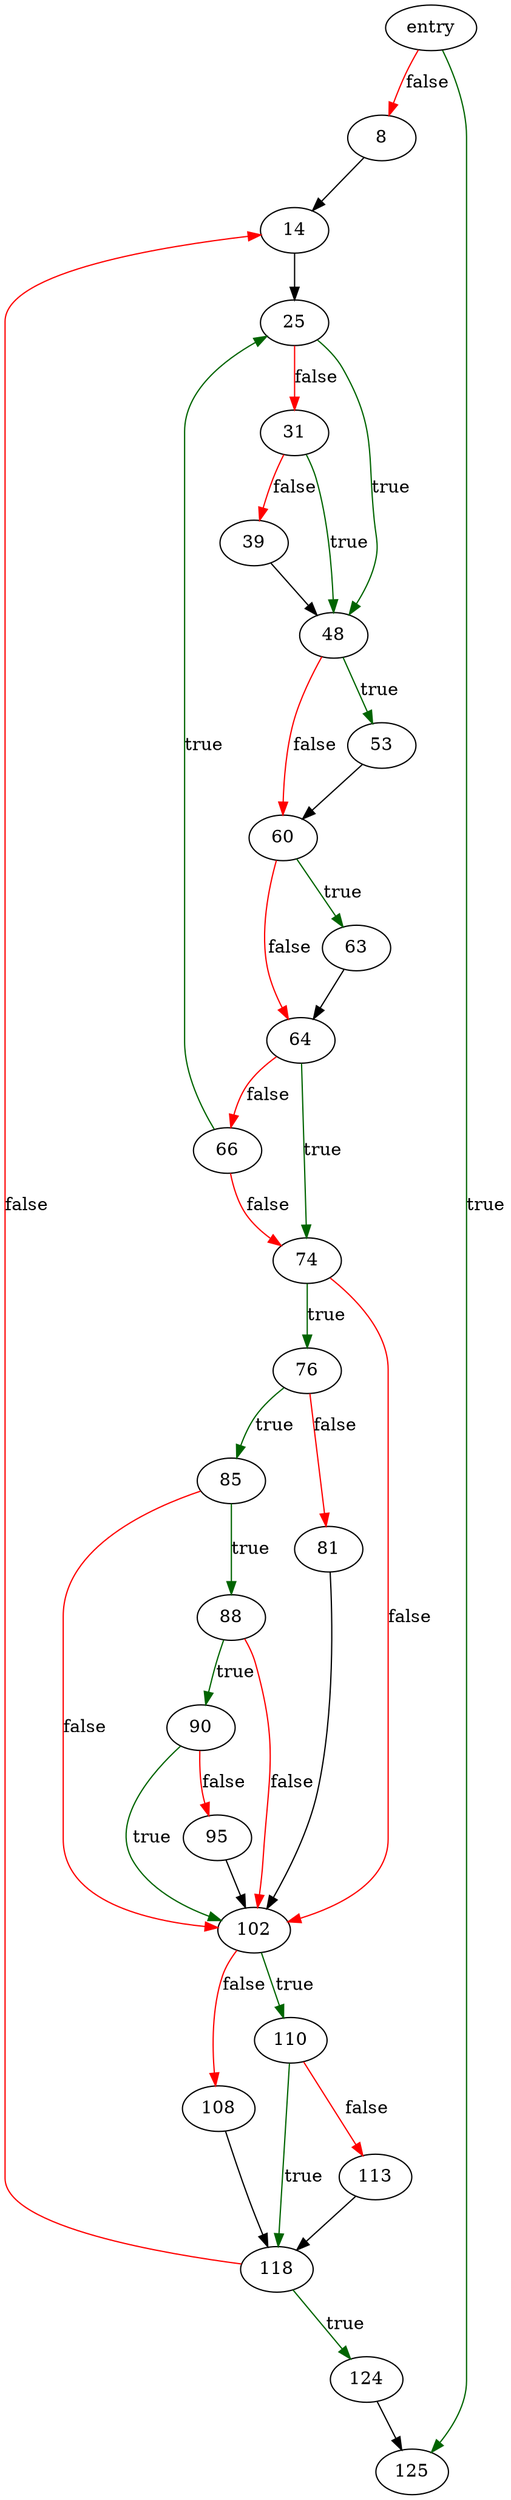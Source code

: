 digraph "fmt_paragraph" {
	// Node definitions.
	0 [label=entry];
	8;
	14;
	25;
	31;
	39;
	48;
	53;
	60;
	63;
	64;
	66;
	74;
	76;
	81;
	85;
	88;
	90;
	95;
	102;
	108;
	110;
	113;
	118;
	124;
	125;

	// Edge definitions.
	0 -> 8 [
		color=red
		label=false
	];
	0 -> 125 [
		color=darkgreen
		label=true
	];
	8 -> 14;
	14 -> 25;
	25 -> 31 [
		color=red
		label=false
	];
	25 -> 48 [
		color=darkgreen
		label=true
	];
	31 -> 39 [
		color=red
		label=false
	];
	31 -> 48 [
		color=darkgreen
		label=true
	];
	39 -> 48;
	48 -> 53 [
		color=darkgreen
		label=true
	];
	48 -> 60 [
		color=red
		label=false
	];
	53 -> 60;
	60 -> 63 [
		color=darkgreen
		label=true
	];
	60 -> 64 [
		color=red
		label=false
	];
	63 -> 64;
	64 -> 66 [
		color=red
		label=false
	];
	64 -> 74 [
		color=darkgreen
		label=true
	];
	66 -> 25 [
		color=darkgreen
		label=true
	];
	66 -> 74 [
		color=red
		label=false
	];
	74 -> 76 [
		color=darkgreen
		label=true
	];
	74 -> 102 [
		color=red
		label=false
	];
	76 -> 81 [
		color=red
		label=false
	];
	76 -> 85 [
		color=darkgreen
		label=true
	];
	81 -> 102;
	85 -> 88 [
		color=darkgreen
		label=true
	];
	85 -> 102 [
		color=red
		label=false
	];
	88 -> 90 [
		color=darkgreen
		label=true
	];
	88 -> 102 [
		color=red
		label=false
	];
	90 -> 95 [
		color=red
		label=false
	];
	90 -> 102 [
		color=darkgreen
		label=true
	];
	95 -> 102;
	102 -> 108 [
		color=red
		label=false
	];
	102 -> 110 [
		color=darkgreen
		label=true
	];
	108 -> 118;
	110 -> 113 [
		color=red
		label=false
	];
	110 -> 118 [
		color=darkgreen
		label=true
	];
	113 -> 118;
	118 -> 14 [
		color=red
		label=false
	];
	118 -> 124 [
		color=darkgreen
		label=true
	];
	124 -> 125;
}
